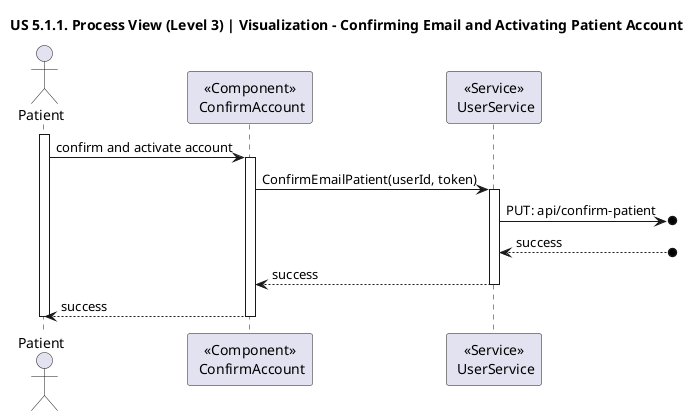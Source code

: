 @startuml
title "US 5.1.1. Process View (Level 3) | Visualization - Confirming Email and Activating Patient Account"

actor Patient
participant "<<Component>>\n ConfirmAccount" as CONACC
participant "<<Service>>\n UserService" as SERV

activate Patient
    Patient -> CONACC : confirm and activate account
    activate CONACC 
        CONACC -> SERV : ConfirmEmailPatient(userId, token)
        activate SERV
            SERV ->o] : PUT: api/confirm-patient
            SERV <--o] : success
            SERV --> CONACC : success
        deactivate SERV
        CONACC --> Patient : success
    deactivate CONACC 
deactivate Patient
@enduml